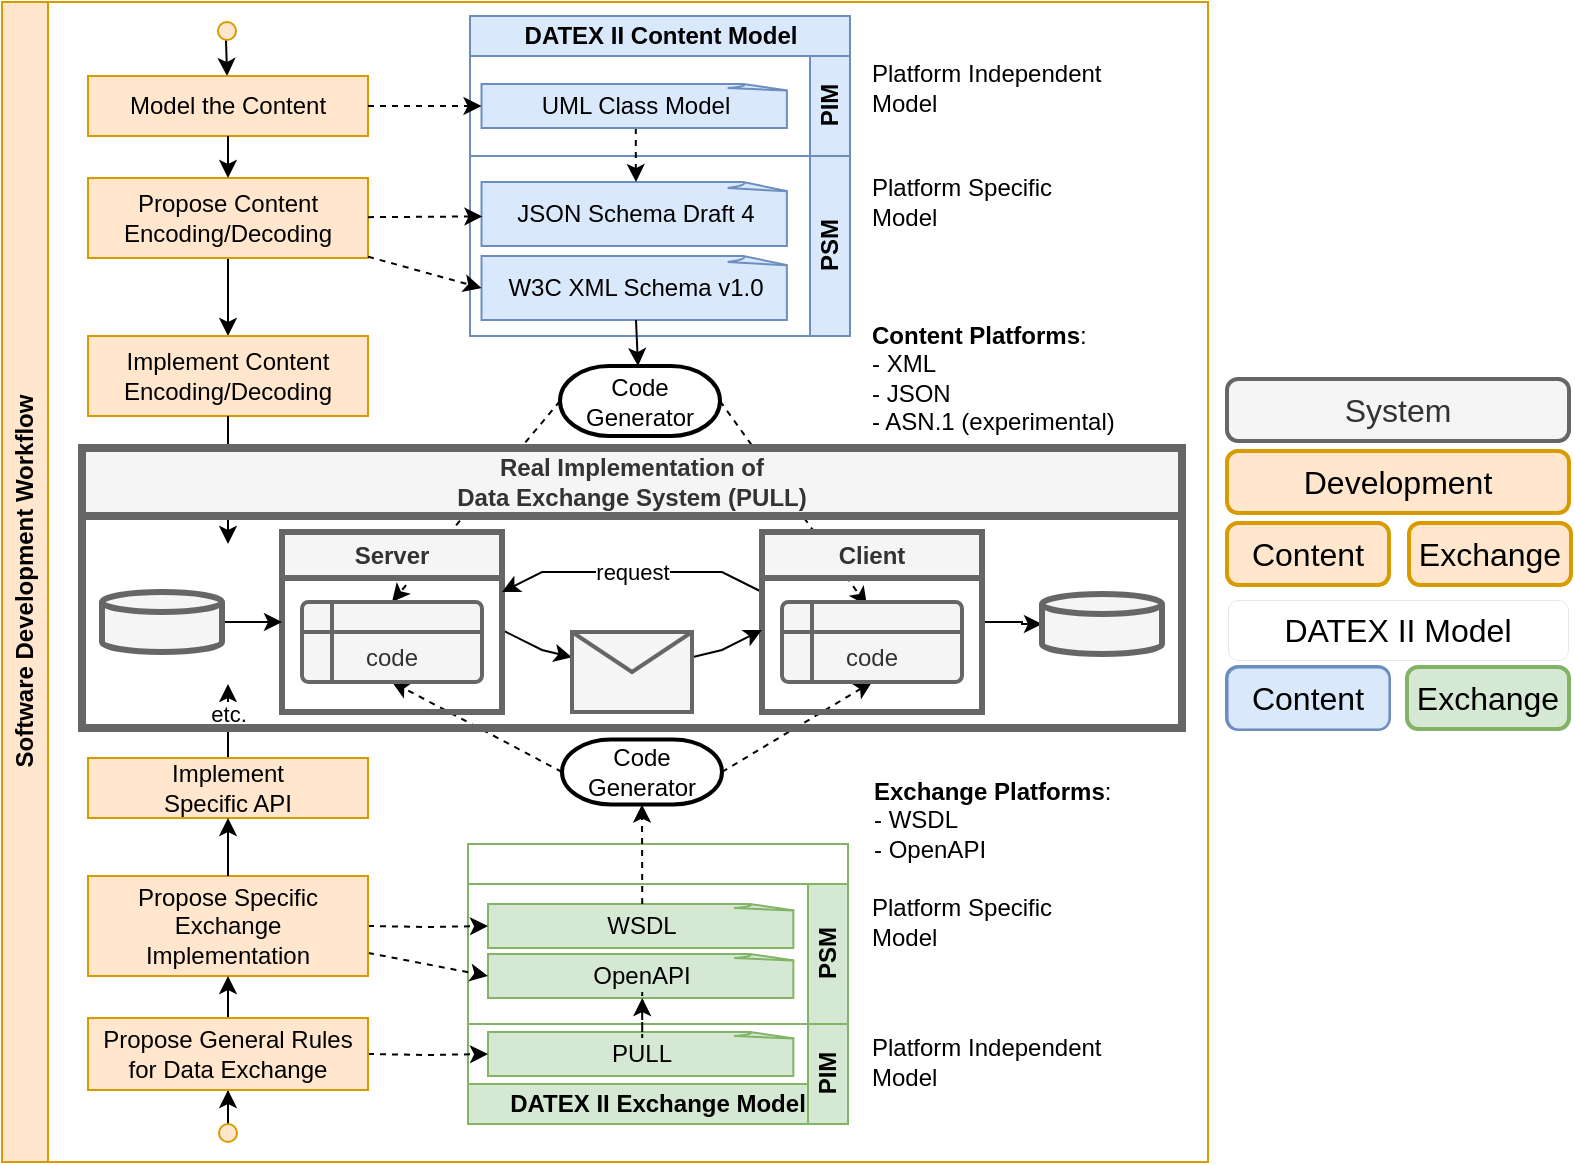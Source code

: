 <mxfile version="22.0.3" type="device">
  <diagram id="C5RBs43oDa-KdzZeNtuy" name="Page-1">
    <mxGraphModel dx="1266" dy="725" grid="1" gridSize="10" guides="1" tooltips="1" connect="1" arrows="1" fold="1" page="1" pageScale="1" pageWidth="1169" pageHeight="827" math="0" shadow="0">
      <root>
        <mxCell id="WIyWlLk6GJQsqaUBKTNV-0" />
        <mxCell id="rauAwiYpqjWbTV3UIn7z-162" value="toggles" parent="WIyWlLk6GJQsqaUBKTNV-0" />
        <UserObject label="Content" link="data:action/json,{&quot;actions&quot;:[{&quot;toggle&quot;:{&quot;cells&quot;:[&quot;layer-development-content-model&quot;]}}]}" id="rauAwiYpqjWbTV3UIn7z-171">
          <mxCell style="html=1;shadow=0;dashed=0;shape=mxgraph.bootstrap.rrect;rSize=5;strokeColor=#d79b00;strokeWidth=3;fillColor=#ffe6cc;whiteSpace=wrap;align=center;verticalAlign=middle;spacingLeft=0;fontStyle=1;fontSize=16;spacing=5;" parent="rauAwiYpqjWbTV3UIn7z-162" vertex="1">
            <mxGeometry x="900" y="361" width="80" height="30" as="geometry" />
          </mxCell>
        </UserObject>
        <UserObject label="Exchange" link="data:action/json,{&quot;actions&quot;:[{&quot;toggle&quot;:{&quot;cells&quot;:[&quot;layer-development-exchange&quot;]}}]}" id="rauAwiYpqjWbTV3UIn7z-172">
          <mxCell style="html=1;shadow=0;dashed=0;shape=mxgraph.bootstrap.rrect;rSize=5;strokeColor=#d79b00;strokeWidth=3;fillColor=#ffe6cc;whiteSpace=wrap;align=center;verticalAlign=middle;spacingLeft=0;fontStyle=1;fontSize=16;spacing=5;" parent="rauAwiYpqjWbTV3UIn7z-162" vertex="1">
            <mxGeometry x="991" y="361" width="80" height="30" as="geometry" />
          </mxCell>
        </UserObject>
        <UserObject label="Content" link="data:action/json,{&quot;actions&quot;:[{&quot;toggle&quot;:{&quot;cells&quot;:[&quot;layer-d2-content-model&quot;]}}]}" id="rauAwiYpqjWbTV3UIn7z-173">
          <mxCell style="html=1;shadow=0;dashed=0;shape=mxgraph.bootstrap.rrect;rSize=5;strokeColor=#6c8ebf;strokeWidth=3;fillColor=#dae8fc;whiteSpace=wrap;align=center;verticalAlign=middle;spacingLeft=0;fontStyle=1;fontSize=16;spacing=5;" parent="rauAwiYpqjWbTV3UIn7z-162" vertex="1">
            <mxGeometry x="900" y="433" width="80" height="30" as="geometry" />
          </mxCell>
        </UserObject>
        <UserObject label="Exchange" link="data:action/json,{&quot;actions&quot;:[{&quot;toggle&quot;:{&quot;cells&quot;:[&quot;layer-d2-exchange-model&quot;]}}]}" id="rauAwiYpqjWbTV3UIn7z-174">
          <mxCell style="html=1;shadow=0;dashed=0;shape=mxgraph.bootstrap.rrect;rSize=5;strokeColor=#82b366;strokeWidth=3;fillColor=#d5e8d4;whiteSpace=wrap;align=center;verticalAlign=middle;spacingLeft=0;fontStyle=1;fontSize=16;spacing=5;" parent="rauAwiYpqjWbTV3UIn7z-162" vertex="1">
            <mxGeometry x="990" y="433" width="80" height="30" as="geometry" />
          </mxCell>
        </UserObject>
        <UserObject label="System" link="data:action/json,{&quot;actions&quot;:[{&quot;toggle&quot;:{&quot;cells&quot;:[&quot;layer-system&quot;]}}]}" id="rauAwiYpqjWbTV3UIn7z-175">
          <mxCell style="html=1;shadow=0;dashed=0;shape=mxgraph.bootstrap.rrect;rSize=5;strokeColor=#666666;strokeWidth=3;fillColor=#f5f5f5;fontColor=#333333;whiteSpace=wrap;align=center;verticalAlign=middle;spacingLeft=0;fontStyle=1;fontSize=16;spacing=5;" parent="rauAwiYpqjWbTV3UIn7z-162" vertex="1">
            <mxGeometry x="900" y="289" width="170" height="30" as="geometry" />
          </mxCell>
        </UserObject>
        <UserObject label="Development" link="data:action/json,{&quot;actions&quot;:[{&quot;toggle&quot;:{&quot;cells&quot;:[&quot;layer-development&quot;]}}]}" id="rauAwiYpqjWbTV3UIn7z-179">
          <mxCell style="html=1;shadow=0;dashed=0;shape=mxgraph.bootstrap.rrect;rSize=5;strokeColor=#d79b00;strokeWidth=3;fillColor=#ffe6cc;whiteSpace=wrap;align=center;verticalAlign=middle;spacingLeft=0;fontStyle=1;fontSize=16;spacing=5;" parent="rauAwiYpqjWbTV3UIn7z-162" vertex="1">
            <mxGeometry x="900" y="325" width="170" height="30" as="geometry" />
          </mxCell>
        </UserObject>
        <UserObject label="DATEX II Model" link="data:action/json,{&quot;actions&quot;:[{&quot;toggle&quot;:{&quot;cells&quot;:[&quot;layer-d2-message-model&quot;]}}]}" id="rauAwiYpqjWbTV3UIn7z-223">
          <mxCell style="html=1;shadow=0;dashed=0;shape=mxgraph.bootstrap.rrect;rSize=5;strokeWidth=0;whiteSpace=wrap;align=center;verticalAlign=middle;spacingLeft=0;fontStyle=0;fontSize=16;spacing=5;" parent="rauAwiYpqjWbTV3UIn7z-162" vertex="1">
            <mxGeometry x="900" y="399" width="170" height="30" as="geometry" />
          </mxCell>
        </UserObject>
        <mxCell id="WIyWlLk6GJQsqaUBKTNV-1" parent="WIyWlLk6GJQsqaUBKTNV-0" />
        <mxCell id="o9iVThBNC2FBeBt6BdoM-118" style="edgeStyle=none;rounded=0;orthogonalLoop=1;jettySize=auto;html=1;exitX=0.5;exitY=1;exitDx=0;exitDy=0;exitPerimeter=0;" parent="WIyWlLk6GJQsqaUBKTNV-1" edge="1">
          <mxGeometry relative="1" as="geometry">
            <mxPoint x="607.0" y="501.25" as="sourcePoint" />
            <mxPoint x="607.0" y="501.25" as="targetPoint" />
          </mxGeometry>
        </mxCell>
        <mxCell id="rauAwiYpqjWbTV3UIn7z-62" style="edgeStyle=orthogonalEdgeStyle;rounded=0;orthogonalLoop=1;jettySize=auto;html=1;exitX=0.5;exitY=1;exitDx=0;exitDy=0;exitPerimeter=0;entryX=0.5;entryY=0;entryDx=0;entryDy=0;entryPerimeter=0;dashed=1;" parent="WIyWlLk6GJQsqaUBKTNV-1" edge="1">
          <mxGeometry relative="1" as="geometry">
            <mxPoint x="602.0" y="282" as="targetPoint" />
          </mxGeometry>
        </mxCell>
        <object label="d2-exchange-model" id="layer-d2-exchange-model">
          <mxCell parent="WIyWlLk6GJQsqaUBKTNV-0" />
        </object>
        <mxCell id="rauAwiYpqjWbTV3UIn7z-155" value="DATEX II Exchange Model" style="swimlane;html=1;childLayout=stackLayout;resizeParent=1;resizeParentMax=0;horizontal=1;startSize=20;horizontalStack=0;whiteSpace=wrap;flipV=1;flipH=0;fillColor=#d5e8d4;strokeColor=#82b366;" parent="layer-d2-exchange-model" vertex="1">
          <mxGeometry x="520" y="521" width="190" height="140" as="geometry">
            <mxRectangle x="-410" y="343" width="190" height="30" as="alternateBounds" />
          </mxGeometry>
        </mxCell>
        <mxCell id="rauAwiYpqjWbTV3UIn7z-156" value="PSM" style="swimlane;html=1;startSize=20;horizontal=0;flipH=1;fillColor=#d5e8d4;strokeColor=#82b366;" parent="rauAwiYpqjWbTV3UIn7z-155" vertex="1">
          <mxGeometry y="20" width="190" height="70" as="geometry" />
        </mxCell>
        <mxCell id="rauAwiYpqjWbTV3UIn7z-157" value="PIM" style="swimlane;html=1;startSize=20;horizontal=0;flipH=1;fillColor=#d5e8d4;strokeColor=#82b366;" parent="rauAwiYpqjWbTV3UIn7z-155" vertex="1">
          <mxGeometry y="90" width="190" height="50" as="geometry" />
        </mxCell>
        <UserObject label="Exchange" link="data:action/json,{&quot;actions&quot;:[{&quot;toggle&quot;:{&quot;cells&quot;:[&quot;layer-d2-exchange-model&quot;]}}]}" id="rauAwiYpqjWbTV3UIn7z-188">
          <mxCell style="html=1;shadow=0;dashed=0;shape=mxgraph.bootstrap.rrect;rSize=5;strokeColor=#82b366;strokeWidth=1;fillColor=#d5e8d4;whiteSpace=wrap;align=center;verticalAlign=middle;spacingLeft=0;fontStyle=0;fontSize=16;spacing=5;" parent="layer-d2-exchange-model" vertex="1">
            <mxGeometry x="990" y="433" width="80" height="30" as="geometry" />
          </mxCell>
        </UserObject>
        <mxCell id="rauAwiYpqjWbTV3UIn7z-224" value="&lt;b&gt;Exchange Platforms&lt;/b&gt;:&lt;br&gt;- WSDL&lt;br&gt;- OpenAPI" style="text;html=1;align=left;verticalAlign=middle;resizable=0;points=[];autosize=1;strokeColor=none;fillColor=none;" parent="layer-d2-exchange-model" vertex="1">
          <mxGeometry x="721" y="479" width="140" height="60" as="geometry" />
        </mxCell>
        <mxCell id="rauAwiYpqjWbTV3UIn7z-225" value="Platform Independent&lt;br&gt;Model" style="text;html=1;align=left;verticalAlign=middle;resizable=0;points=[];autosize=1;strokeColor=none;fillColor=none;" parent="layer-d2-exchange-model" vertex="1">
          <mxGeometry x="720" y="610" width="140" height="40" as="geometry" />
        </mxCell>
        <mxCell id="rauAwiYpqjWbTV3UIn7z-226" value="Platform&amp;nbsp;Specific&lt;br&gt;Model" style="text;html=1;align=left;verticalAlign=middle;resizable=0;points=[];autosize=1;strokeColor=none;fillColor=none;" parent="layer-d2-exchange-model" vertex="1">
          <mxGeometry x="720" y="540" width="110" height="40" as="geometry" />
        </mxCell>
        <object label="d2-content-model" id="layer-d2-content-model">
          <mxCell parent="WIyWlLk6GJQsqaUBKTNV-0" />
        </object>
        <mxCell id="rauAwiYpqjWbTV3UIn7z-125" value="&lt;b&gt;Content Platforms&lt;/b&gt;:&lt;br&gt;- XML&lt;br&gt;- JSON&lt;br&gt;- ASN.1 (experimental)" style="text;html=1;align=left;verticalAlign=middle;resizable=0;points=[];autosize=1;strokeColor=none;fillColor=none;" parent="layer-d2-content-model" vertex="1">
          <mxGeometry x="720" y="253" width="140" height="70" as="geometry" />
        </mxCell>
        <mxCell id="rauAwiYpqjWbTV3UIn7z-126" value="" style="group;flipH=1;fillColor=none;strokeColor=#6c8ebf;" parent="layer-d2-content-model" vertex="1" connectable="0">
          <mxGeometry x="521" y="107" width="190" height="160" as="geometry" />
        </mxCell>
        <mxCell id="rauAwiYpqjWbTV3UIn7z-127" value="DATEX II Content Model" style="swimlane;childLayout=stackLayout;resizeParent=1;resizeParentMax=0;horizontal=1;startSize=20;horizontalStack=0;html=1;fillColor=#dae8fc;strokeColor=#6c8ebf;" parent="rauAwiYpqjWbTV3UIn7z-126" vertex="1">
          <mxGeometry width="190.0" height="70" as="geometry" />
        </mxCell>
        <mxCell id="rauAwiYpqjWbTV3UIn7z-128" value="PSM" style="swimlane;startSize=20;horizontal=0;html=1;flipH=1;fillColor=#dae8fc;strokeColor=#6c8ebf;" parent="rauAwiYpqjWbTV3UIn7z-126" vertex="1">
          <mxGeometry y="70" width="190.0" height="90" as="geometry" />
        </mxCell>
        <mxCell id="rauAwiYpqjWbTV3UIn7z-129" value="PIM" style="swimlane;startSize=20;horizontal=0;html=1;flipH=1;fillColor=#dae8fc;strokeColor=#6c8ebf;" parent="rauAwiYpqjWbTV3UIn7z-126" vertex="1">
          <mxGeometry y="20" width="190.0" height="50" as="geometry">
            <mxRectangle y="20" width="480" height="30" as="alternateBounds" />
          </mxGeometry>
        </mxCell>
        <UserObject label="Content" link="data:action/json,{&quot;actions&quot;:[{&quot;toggle&quot;:{&quot;cells&quot;:[&quot;layer-d2-content-model&quot;]}}]}" id="rauAwiYpqjWbTV3UIn7z-186">
          <mxCell style="html=1;shadow=0;dashed=0;shape=mxgraph.bootstrap.rrect;rSize=5;strokeColor=#6c8ebf;strokeWidth=0;fillColor=#dae8fc;whiteSpace=wrap;align=center;verticalAlign=middle;spacingLeft=0;fontStyle=0;fontSize=16;spacing=5;" parent="layer-d2-content-model" vertex="1">
            <mxGeometry x="900" y="433" width="80" height="30" as="geometry" />
          </mxCell>
        </UserObject>
        <mxCell id="rauAwiYpqjWbTV3UIn7z-227" value="Platform&amp;nbsp;Specific&lt;br&gt;Model" style="text;html=1;align=left;verticalAlign=middle;resizable=0;points=[];autosize=1;strokeColor=none;fillColor=none;" parent="layer-d2-content-model" vertex="1">
          <mxGeometry x="720" y="180" width="110" height="40" as="geometry" />
        </mxCell>
        <mxCell id="rauAwiYpqjWbTV3UIn7z-228" value="Platform Independent&lt;br&gt;Model" style="text;html=1;align=left;verticalAlign=middle;resizable=0;points=[];autosize=1;strokeColor=none;fillColor=none;" parent="layer-d2-content-model" vertex="1">
          <mxGeometry x="720" y="123" width="140" height="40" as="geometry" />
        </mxCell>
        <object label="development-exchange" id="layer-development-exchange">
          <mxCell parent="WIyWlLk6GJQsqaUBKTNV-0" />
        </object>
        <mxCell id="rauAwiYpqjWbTV3UIn7z-132" style="edgeStyle=none;rounded=0;orthogonalLoop=1;jettySize=auto;html=1;entryX=0.5;entryY=1;entryDx=0;entryDy=0;exitX=0;exitY=0.5;exitDx=0;exitDy=0;exitPerimeter=0;dashed=1;" parent="layer-development-exchange" source="rauAwiYpqjWbTV3UIn7z-133" edge="1">
          <mxGeometry relative="1" as="geometry">
            <Array as="points" />
            <mxPoint x="482" y="440" as="targetPoint" />
          </mxGeometry>
        </mxCell>
        <mxCell id="rauAwiYpqjWbTV3UIn7z-133" value="Code&lt;br&gt;Generator" style="strokeWidth=2;html=1;shape=mxgraph.flowchart.terminator;whiteSpace=wrap;" parent="layer-development-exchange" vertex="1">
          <mxGeometry x="567" y="468.75" width="80" height="32.5" as="geometry" />
        </mxCell>
        <mxCell id="rauAwiYpqjWbTV3UIn7z-134" style="edgeStyle=none;rounded=0;orthogonalLoop=1;jettySize=auto;html=1;entryX=0.5;entryY=1;entryDx=0;entryDy=0;exitX=1;exitY=0.5;exitDx=0;exitDy=0;exitPerimeter=0;dashed=1;" parent="layer-development-exchange" source="rauAwiYpqjWbTV3UIn7z-133" edge="1">
          <mxGeometry relative="1" as="geometry">
            <Array as="points" />
            <mxPoint x="722" y="440" as="targetPoint" />
          </mxGeometry>
        </mxCell>
        <mxCell id="rauAwiYpqjWbTV3UIn7z-135" value="WSDL" style="whiteSpace=wrap;html=1;shape=mxgraph.basic.document;fillColor=#d5e8d4;strokeColor=#82b366;" parent="layer-development-exchange" vertex="1">
          <mxGeometry x="530" y="551" width="154.24" height="22" as="geometry" />
        </mxCell>
        <mxCell id="rauAwiYpqjWbTV3UIn7z-136" value="OpenAPI" style="whiteSpace=wrap;html=1;shape=mxgraph.basic.document;fillColor=#d5e8d4;strokeColor=#82b366;" parent="layer-development-exchange" vertex="1">
          <mxGeometry x="530" y="576" width="154.24" height="22" as="geometry" />
        </mxCell>
        <mxCell id="rauAwiYpqjWbTV3UIn7z-137" value="" style="edgeStyle=orthogonalEdgeStyle;rounded=0;orthogonalLoop=1;jettySize=auto;html=1;entryX=0;entryY=0.5;entryDx=0;entryDy=0;entryPerimeter=0;dashed=1;" parent="layer-development-exchange" target="rauAwiYpqjWbTV3UIn7z-135" edge="1">
          <mxGeometry relative="1" as="geometry">
            <mxPoint x="470" y="562" as="sourcePoint" />
          </mxGeometry>
        </mxCell>
        <mxCell id="rauAwiYpqjWbTV3UIn7z-138" style="rounded=0;orthogonalLoop=1;jettySize=auto;html=1;entryX=0;entryY=0.5;entryDx=0;entryDy=0;entryPerimeter=0;dashed=1;" parent="layer-development-exchange" target="rauAwiYpqjWbTV3UIn7z-136" edge="1">
          <mxGeometry relative="1" as="geometry">
            <mxPoint x="470" y="575.462" as="sourcePoint" />
          </mxGeometry>
        </mxCell>
        <mxCell id="rauAwiYpqjWbTV3UIn7z-139" value="" style="edgeStyle=orthogonalEdgeStyle;rounded=0;orthogonalLoop=1;jettySize=auto;html=1;" parent="layer-development-exchange" edge="1">
          <mxGeometry relative="1" as="geometry">
            <mxPoint x="400.0" y="478" as="sourcePoint" />
            <mxPoint x="400" y="441" as="targetPoint" />
          </mxGeometry>
        </mxCell>
        <mxCell id="rauAwiYpqjWbTV3UIn7z-140" value="etc." style="edgeLabel;html=1;align=center;verticalAlign=middle;resizable=0;points=[];" parent="rauAwiYpqjWbTV3UIn7z-139" vertex="1" connectable="0">
          <mxGeometry x="-0.332" relative="1" as="geometry">
            <mxPoint y="-10" as="offset" />
          </mxGeometry>
        </mxCell>
        <mxCell id="rauAwiYpqjWbTV3UIn7z-141" value="PULL" style="whiteSpace=wrap;html=1;shape=mxgraph.basic.document;fillColor=#d5e8d4;strokeColor=#82b366;" parent="layer-development-exchange" vertex="1">
          <mxGeometry x="530" y="615" width="154.24" height="22" as="geometry" />
        </mxCell>
        <mxCell id="rauAwiYpqjWbTV3UIn7z-142" style="rounded=0;orthogonalLoop=1;jettySize=auto;html=1;exitX=0.5;exitY=0;exitDx=0;exitDy=0;exitPerimeter=0;entryX=0.5;entryY=1;entryDx=0;entryDy=0;entryPerimeter=0;dashed=1;" parent="layer-development-exchange" source="rauAwiYpqjWbTV3UIn7z-135" target="rauAwiYpqjWbTV3UIn7z-133" edge="1">
          <mxGeometry relative="1" as="geometry" />
        </mxCell>
        <mxCell id="rauAwiYpqjWbTV3UIn7z-143" value="" style="edgeStyle=orthogonalEdgeStyle;rounded=0;orthogonalLoop=1;jettySize=auto;html=1;dashed=1;" parent="layer-development-exchange" target="rauAwiYpqjWbTV3UIn7z-141" edge="1">
          <mxGeometry relative="1" as="geometry">
            <mxPoint x="470" y="626" as="sourcePoint" />
          </mxGeometry>
        </mxCell>
        <mxCell id="rauAwiYpqjWbTV3UIn7z-144" style="edgeStyle=orthogonalEdgeStyle;rounded=0;orthogonalLoop=1;jettySize=auto;html=1;entryX=0.5;entryY=1;entryDx=0;entryDy=0;entryPerimeter=0;dashed=1;" parent="layer-development-exchange" source="rauAwiYpqjWbTV3UIn7z-141" target="rauAwiYpqjWbTV3UIn7z-136" edge="1">
          <mxGeometry relative="1" as="geometry" />
        </mxCell>
        <mxCell id="rauAwiYpqjWbTV3UIn7z-145" value="" style="edgeStyle=orthogonalEdgeStyle;rounded=0;orthogonalLoop=1;jettySize=auto;html=1;" parent="layer-development-exchange" source="rauAwiYpqjWbTV3UIn7z-146" target="rauAwiYpqjWbTV3UIn7z-151" edge="1">
          <mxGeometry relative="1" as="geometry" />
        </mxCell>
        <mxCell id="rauAwiYpqjWbTV3UIn7z-146" value="" style="ellipse;whiteSpace=wrap;html=1;aspect=fixed;fillColor=#ffe6cc;strokeColor=#d79b00;" parent="layer-development-exchange" vertex="1">
          <mxGeometry x="395.5" y="661" width="9" height="9" as="geometry" />
        </mxCell>
        <mxCell id="rauAwiYpqjWbTV3UIn7z-147" value="Implement&lt;br&gt;Specific API" style="rounded=0;whiteSpace=wrap;html=1;fillColor=#ffe6cc;strokeColor=#d79b00;" parent="layer-development-exchange" vertex="1">
          <mxGeometry x="330" y="478" width="140" height="30" as="geometry" />
        </mxCell>
        <mxCell id="rauAwiYpqjWbTV3UIn7z-148" value="Propose Specific Exchange Implementation" style="rounded=0;whiteSpace=wrap;html=1;fillColor=#ffe6cc;strokeColor=#d79b00;" parent="layer-development-exchange" vertex="1">
          <mxGeometry x="330" y="537" width="140" height="50" as="geometry" />
        </mxCell>
        <mxCell id="rauAwiYpqjWbTV3UIn7z-149" style="edgeStyle=none;rounded=0;orthogonalLoop=1;jettySize=auto;html=1;exitX=0.5;exitY=0;exitDx=0;exitDy=0;entryX=0.5;entryY=1;entryDx=0;entryDy=0;" parent="layer-development-exchange" source="rauAwiYpqjWbTV3UIn7z-148" target="rauAwiYpqjWbTV3UIn7z-147" edge="1">
          <mxGeometry relative="1" as="geometry" />
        </mxCell>
        <mxCell id="rauAwiYpqjWbTV3UIn7z-150" value="" style="edgeStyle=none;rounded=0;orthogonalLoop=1;jettySize=auto;html=1;" parent="layer-development-exchange" source="rauAwiYpqjWbTV3UIn7z-151" target="rauAwiYpqjWbTV3UIn7z-148" edge="1">
          <mxGeometry relative="1" as="geometry" />
        </mxCell>
        <mxCell id="rauAwiYpqjWbTV3UIn7z-151" value="Propose General Rules&lt;br&gt;for Data Exchange" style="rounded=0;whiteSpace=wrap;html=1;fillColor=#ffe6cc;strokeColor=#d79b00;" parent="layer-development-exchange" vertex="1">
          <mxGeometry x="330" y="608" width="140" height="36" as="geometry" />
        </mxCell>
        <UserObject label="Exchange" link="data:action/json,{&quot;actions&quot;:[{&quot;toggle&quot;:{&quot;cells&quot;:[&quot;layer-development-exchange&quot;]}}]}" id="rauAwiYpqjWbTV3UIn7z-184">
          <mxCell style="html=1;shadow=0;dashed=0;shape=mxgraph.bootstrap.rrect;rSize=5;strokeColor=#d79b00;strokeWidth=1;fillColor=#ffe6cc;whiteSpace=wrap;align=center;verticalAlign=middle;spacingLeft=0;fontStyle=0;fontSize=16;spacing=5;" parent="layer-development-exchange" vertex="1">
            <mxGeometry x="991" y="361" width="80" height="30" as="geometry" />
          </mxCell>
        </UserObject>
        <object label="development-content-model" id="layer-development-content-model">
          <mxCell parent="WIyWlLk6GJQsqaUBKTNV-0" />
        </object>
        <mxCell id="rauAwiYpqjWbTV3UIn7z-106" style="edgeStyle=none;rounded=0;orthogonalLoop=1;jettySize=auto;html=1;dashed=1;entryX=0.472;entryY=0.042;entryDx=0;entryDy=0;entryPerimeter=0;exitX=1;exitY=0.5;exitDx=0;exitDy=0;exitPerimeter=0;" parent="layer-development-content-model" source="rauAwiYpqjWbTV3UIn7z-108" edge="1">
          <mxGeometry relative="1" as="geometry">
            <Array as="points" />
            <mxPoint x="719.48" y="401.68" as="targetPoint" />
          </mxGeometry>
        </mxCell>
        <mxCell id="rauAwiYpqjWbTV3UIn7z-107" style="edgeStyle=none;rounded=0;orthogonalLoop=1;jettySize=auto;html=1;dashed=1;entryX=0.5;entryY=0;entryDx=0;entryDy=0;exitX=0;exitY=0.5;exitDx=0;exitDy=0;exitPerimeter=0;" parent="layer-development-content-model" source="rauAwiYpqjWbTV3UIn7z-108" edge="1">
          <mxGeometry relative="1" as="geometry">
            <Array as="points" />
            <mxPoint x="482" y="400.0" as="targetPoint" />
          </mxGeometry>
        </mxCell>
        <mxCell id="rauAwiYpqjWbTV3UIn7z-108" value="Code&lt;br&gt;Generator" style="strokeWidth=2;html=1;shape=mxgraph.flowchart.terminator;whiteSpace=wrap;" parent="layer-development-content-model" vertex="1">
          <mxGeometry x="566" y="282" width="80" height="35" as="geometry" />
        </mxCell>
        <mxCell id="rauAwiYpqjWbTV3UIn7z-109" value="JSON Schema Draft 4" style="whiteSpace=wrap;html=1;shape=mxgraph.basic.document;fillColor=#dae8fc;strokeColor=#6c8ebf;" parent="layer-development-content-model" vertex="1">
          <mxGeometry x="526.76" y="190" width="154.24" height="32" as="geometry" />
        </mxCell>
        <mxCell id="rauAwiYpqjWbTV3UIn7z-110" value="W3C XML Schema v1.0" style="whiteSpace=wrap;html=1;shape=mxgraph.basic.document;fillColor=#dae8fc;strokeColor=#6c8ebf;" parent="layer-development-content-model" vertex="1">
          <mxGeometry x="526.76" y="227" width="154.24" height="32" as="geometry" />
        </mxCell>
        <mxCell id="rauAwiYpqjWbTV3UIn7z-111" value="" style="edgeStyle=orthogonalEdgeStyle;rounded=0;orthogonalLoop=1;jettySize=auto;html=1;dashed=1;" parent="layer-development-content-model" source="rauAwiYpqjWbTV3UIn7z-112" edge="1">
          <mxGeometry relative="1" as="geometry">
            <mxPoint x="604" y="190" as="targetPoint" />
          </mxGeometry>
        </mxCell>
        <mxCell id="rauAwiYpqjWbTV3UIn7z-112" value="UML Class Model" style="whiteSpace=wrap;html=1;shape=mxgraph.basic.document;fillColor=#dae8fc;strokeColor=#6c8ebf;" parent="layer-development-content-model" vertex="1">
          <mxGeometry x="526.76" y="141" width="154.24" height="22" as="geometry" />
        </mxCell>
        <mxCell id="rauAwiYpqjWbTV3UIn7z-113" style="edgeStyle=none;rounded=0;orthogonalLoop=1;jettySize=auto;html=1;" parent="layer-development-content-model" target="rauAwiYpqjWbTV3UIn7z-114" edge="1">
          <mxGeometry relative="1" as="geometry">
            <mxPoint x="399" y="119" as="sourcePoint" />
          </mxGeometry>
        </mxCell>
        <mxCell id="rauAwiYpqjWbTV3UIn7z-114" value="Model the Content" style="rounded=0;whiteSpace=wrap;html=1;fillColor=#ffe6cc;strokeColor=#d79b00;" parent="layer-development-content-model" vertex="1">
          <mxGeometry x="330" y="137" width="140" height="30" as="geometry" />
        </mxCell>
        <mxCell id="rauAwiYpqjWbTV3UIn7z-115" value="" style="edgeStyle=orthogonalEdgeStyle;rounded=0;orthogonalLoop=1;jettySize=auto;html=1;" parent="layer-development-content-model" source="rauAwiYpqjWbTV3UIn7z-116" target="rauAwiYpqjWbTV3UIn7z-119" edge="1">
          <mxGeometry relative="1" as="geometry" />
        </mxCell>
        <mxCell id="rauAwiYpqjWbTV3UIn7z-116" value="Propose Content Encoding/Decoding" style="rounded=0;whiteSpace=wrap;html=1;fillColor=#ffe6cc;strokeColor=#d79b00;" parent="layer-development-content-model" vertex="1">
          <mxGeometry x="330" y="188" width="140" height="40" as="geometry" />
        </mxCell>
        <mxCell id="rauAwiYpqjWbTV3UIn7z-117" style="edgeStyle=orthogonalEdgeStyle;rounded=0;orthogonalLoop=1;jettySize=auto;html=1;exitX=0.5;exitY=1;exitDx=0;exitDy=0;" parent="layer-development-content-model" source="rauAwiYpqjWbTV3UIn7z-116" target="rauAwiYpqjWbTV3UIn7z-116" edge="1">
          <mxGeometry relative="1" as="geometry" />
        </mxCell>
        <mxCell id="rauAwiYpqjWbTV3UIn7z-118" style="edgeStyle=none;rounded=0;orthogonalLoop=1;jettySize=auto;html=1;entryX=0.5;entryY=0;entryDx=0;entryDy=0;" parent="layer-development-content-model" source="rauAwiYpqjWbTV3UIn7z-114" target="rauAwiYpqjWbTV3UIn7z-116" edge="1">
          <mxGeometry relative="1" as="geometry" />
        </mxCell>
        <mxCell id="rauAwiYpqjWbTV3UIn7z-119" value="Implement Content&lt;br&gt;Encoding/Decoding" style="rounded=0;whiteSpace=wrap;html=1;fillColor=#ffe6cc;strokeColor=#d79b00;" parent="layer-development-content-model" vertex="1">
          <mxGeometry x="330" y="267" width="140" height="40" as="geometry" />
        </mxCell>
        <mxCell id="rauAwiYpqjWbTV3UIn7z-120" style="edgeStyle=none;rounded=0;orthogonalLoop=1;jettySize=auto;html=1;entryX=0.003;entryY=0.538;entryDx=0;entryDy=0;entryPerimeter=0;dashed=1;" parent="layer-development-content-model" edge="1">
          <mxGeometry relative="1" as="geometry">
            <mxPoint x="470" y="207.569" as="sourcePoint" />
            <mxPoint x="527.223" y="207.216" as="targetPoint" />
          </mxGeometry>
        </mxCell>
        <mxCell id="rauAwiYpqjWbTV3UIn7z-121" value="" style="rounded=0;orthogonalLoop=1;jettySize=auto;html=1;entryX=0;entryY=0.5;entryDx=0;entryDy=0;entryPerimeter=0;dashed=1;" parent="layer-development-content-model" edge="1">
          <mxGeometry relative="1" as="geometry">
            <mxPoint x="470" y="227.328" as="sourcePoint" />
            <mxPoint x="526.76" y="243" as="targetPoint" />
          </mxGeometry>
        </mxCell>
        <mxCell id="rauAwiYpqjWbTV3UIn7z-122" value="" style="edgeStyle=orthogonalEdgeStyle;rounded=0;orthogonalLoop=1;jettySize=auto;html=1;dashed=1;" parent="layer-development-content-model" edge="1">
          <mxGeometry relative="1" as="geometry">
            <mxPoint x="470" y="152" as="sourcePoint" />
            <mxPoint x="526.76" y="152" as="targetPoint" />
          </mxGeometry>
        </mxCell>
        <mxCell id="rauAwiYpqjWbTV3UIn7z-123" value="etc." style="edgeStyle=none;rounded=0;orthogonalLoop=1;jettySize=auto;html=1;exitX=0.5;exitY=1;exitDx=0;exitDy=0;" parent="layer-development-content-model" edge="1">
          <mxGeometry x="0.062" relative="1" as="geometry">
            <mxPoint x="400" y="307" as="sourcePoint" />
            <mxPoint x="400" y="371" as="targetPoint" />
            <mxPoint as="offset" />
          </mxGeometry>
        </mxCell>
        <mxCell id="rauAwiYpqjWbTV3UIn7z-124" value="" style="ellipse;whiteSpace=wrap;html=1;aspect=fixed;fillColor=#ffe6cc;strokeColor=#d79b00;" parent="layer-development-content-model" vertex="1">
          <mxGeometry x="395" y="110" width="9" height="9" as="geometry" />
        </mxCell>
        <mxCell id="rauAwiYpqjWbTV3UIn7z-161" value="" style="rounded=0;orthogonalLoop=1;jettySize=auto;html=1;" parent="layer-development-content-model" edge="1">
          <mxGeometry relative="1" as="geometry">
            <mxPoint x="604" y="259" as="sourcePoint" />
            <mxPoint x="605" y="282" as="targetPoint" />
          </mxGeometry>
        </mxCell>
        <UserObject label="Content" link="data:action/json,{&quot;actions&quot;:[{&quot;toggle&quot;:{&quot;cells&quot;:[&quot;layer-development-content-model&quot;]}}]}" id="rauAwiYpqjWbTV3UIn7z-182">
          <mxCell style="html=1;shadow=0;dashed=0;shape=mxgraph.bootstrap.rrect;rSize=5;strokeColor=#d79b00;strokeWidth=1;fillColor=#ffe6cc;whiteSpace=wrap;align=center;verticalAlign=middle;spacingLeft=0;fontStyle=0;fontSize=16;spacing=5;" parent="layer-development-content-model" vertex="1">
            <mxGeometry x="900" y="361" width="80" height="30" as="geometry" />
          </mxCell>
        </UserObject>
        <object label="development" id="layer-development">
          <mxCell parent="WIyWlLk6GJQsqaUBKTNV-0" />
        </object>
        <mxCell id="rauAwiYpqjWbTV3UIn7z-88" value="Software Development Workflow" style="swimlane;horizontal=0;whiteSpace=wrap;html=1;fillColor=#ffe6cc;strokeColor=#d79b00;" parent="layer-development" vertex="1">
          <mxGeometry x="287" y="100" width="603" height="580" as="geometry" />
        </mxCell>
        <mxCell id="rauAwiYpqjWbTV3UIn7z-98" style="edgeStyle=none;rounded=0;orthogonalLoop=1;jettySize=auto;html=1;exitX=0.5;exitY=1;exitDx=0;exitDy=0;" parent="rauAwiYpqjWbTV3UIn7z-88" edge="1">
          <mxGeometry relative="1" as="geometry">
            <mxPoint x="100.0" y="261" as="sourcePoint" />
            <mxPoint x="100.0" y="261" as="targetPoint" />
          </mxGeometry>
        </mxCell>
        <mxCell id="rauAwiYpqjWbTV3UIn7z-101" style="edgeStyle=orthogonalEdgeStyle;rounded=0;orthogonalLoop=1;jettySize=auto;html=1;exitX=0.5;exitY=1;exitDx=0;exitDy=0;" parent="rauAwiYpqjWbTV3UIn7z-88" edge="1">
          <mxGeometry relative="1" as="geometry">
            <mxPoint x="113" y="487" as="sourcePoint" />
            <mxPoint x="113" y="487" as="targetPoint" />
          </mxGeometry>
        </mxCell>
        <UserObject label="Development" link="data:action/json,{&quot;actions&quot;:[{&quot;toggle&quot;:{&quot;cells&quot;:[&quot;layer-development&quot;]}}]}" id="rauAwiYpqjWbTV3UIn7z-180">
          <mxCell style="html=1;shadow=0;dashed=0;shape=mxgraph.bootstrap.rrect;rSize=5;strokeColor=#d79b00;strokeWidth=1;fillColor=#ffe6cc;whiteSpace=wrap;align=center;verticalAlign=middle;spacingLeft=0;fontStyle=0;fontSize=16;spacing=5;" parent="layer-development" vertex="1">
            <mxGeometry x="900" y="325" width="170" height="30" as="geometry" />
          </mxCell>
        </UserObject>
        <object label="system" id="layer-system">
          <mxCell parent="WIyWlLk6GJQsqaUBKTNV-0" />
        </object>
        <UserObject label="System" link="data:action/json,{&quot;actions&quot;:[{&quot;toggle&quot;:{&quot;cells&quot;:[&quot;layer-system&quot;]}}]}" id="rauAwiYpqjWbTV3UIn7z-177">
          <mxCell style="html=1;shadow=0;dashed=0;shape=mxgraph.bootstrap.rrect;rSize=5;strokeColor=#666666;strokeWidth=1;fillColor=#f5f5f5;fontColor=#333333;whiteSpace=wrap;align=center;verticalAlign=middle;spacingLeft=0;fontStyle=0;fontSize=16;spacing=5;" parent="layer-system" vertex="1">
            <mxGeometry x="900" y="289" width="170" height="30" as="geometry" />
          </mxCell>
        </UserObject>
        <mxCell id="rauAwiYpqjWbTV3UIn7z-75" value="Real Implementation of&lt;br&gt;Data Exchange System (PULL)" style="swimlane;whiteSpace=wrap;html=1;fillColor=#f5f5f5;strokeColor=#666666;swimlaneFillColor=none;strokeWidth=4;glass=0;fontColor=#333333;startSize=34;" parent="layer-system" vertex="1">
          <mxGeometry x="327" y="323" width="550" height="140" as="geometry" />
        </mxCell>
        <mxCell id="rauAwiYpqjWbTV3UIn7z-76" value="" style="edgeStyle=none;rounded=0;orthogonalLoop=1;jettySize=auto;html=1;" parent="rauAwiYpqjWbTV3UIn7z-75" target="rauAwiYpqjWbTV3UIn7z-87" edge="1">
          <mxGeometry relative="1" as="geometry">
            <mxPoint x="210" y="91" as="sourcePoint" />
            <Array as="points">
              <mxPoint x="230" y="101" />
            </Array>
          </mxGeometry>
        </mxCell>
        <mxCell id="rauAwiYpqjWbTV3UIn7z-77" value="Server" style="swimlane;whiteSpace=wrap;html=1;fillColor=#f5f5f5;strokeColor=#666666;shadow=0;noLabel=0;labelBackgroundColor=none;labelBorderColor=none;strokeWidth=3;fontColor=#333333;" parent="rauAwiYpqjWbTV3UIn7z-75" vertex="1">
          <mxGeometry x="100" y="42" width="110" height="90" as="geometry" />
        </mxCell>
        <mxCell id="rauAwiYpqjWbTV3UIn7z-78" value="&lt;br&gt;code" style="shape=internalStorage;whiteSpace=wrap;html=1;dx=15;dy=15;rounded=1;arcSize=8;strokeWidth=2;fillColor=#f5f5f5;strokeColor=#666666;fontColor=#333333;" parent="rauAwiYpqjWbTV3UIn7z-77" vertex="1">
          <mxGeometry x="10" y="35" width="90" height="40" as="geometry" />
        </mxCell>
        <mxCell id="rauAwiYpqjWbTV3UIn7z-79" value="request" style="edgeStyle=none;rounded=0;orthogonalLoop=1;jettySize=auto;html=1;" parent="rauAwiYpqjWbTV3UIn7z-75" edge="1">
          <mxGeometry relative="1" as="geometry">
            <mxPoint x="340" y="72" as="sourcePoint" />
            <mxPoint x="210" y="72" as="targetPoint" />
            <Array as="points">
              <mxPoint x="320" y="62" />
              <mxPoint x="230" y="62" />
            </Array>
          </mxGeometry>
        </mxCell>
        <mxCell id="rauAwiYpqjWbTV3UIn7z-80" value="" style="edgeStyle=orthogonalEdgeStyle;rounded=0;orthogonalLoop=1;jettySize=auto;html=1;" parent="rauAwiYpqjWbTV3UIn7z-75" source="rauAwiYpqjWbTV3UIn7z-81" target="rauAwiYpqjWbTV3UIn7z-85" edge="1">
          <mxGeometry relative="1" as="geometry" />
        </mxCell>
        <mxCell id="rauAwiYpqjWbTV3UIn7z-81" value="Client" style="swimlane;whiteSpace=wrap;html=1;fillColor=#f5f5f5;strokeColor=#666666;shadow=0;noLabel=0;labelBackgroundColor=none;labelBorderColor=none;strokeWidth=3;fontColor=#333333;" parent="rauAwiYpqjWbTV3UIn7z-75" vertex="1">
          <mxGeometry x="340" y="42" width="110" height="90" as="geometry" />
        </mxCell>
        <mxCell id="rauAwiYpqjWbTV3UIn7z-82" value="&lt;br&gt;code" style="shape=internalStorage;whiteSpace=wrap;html=1;dx=15;dy=15;rounded=1;arcSize=8;strokeWidth=2;fillColor=#f5f5f5;strokeColor=#666666;fontColor=#333333;" parent="rauAwiYpqjWbTV3UIn7z-81" vertex="1">
          <mxGeometry x="10" y="35" width="90" height="40" as="geometry" />
        </mxCell>
        <mxCell id="rauAwiYpqjWbTV3UIn7z-83" style="edgeStyle=none;rounded=0;orthogonalLoop=1;jettySize=auto;html=1;" parent="rauAwiYpqjWbTV3UIn7z-75" source="rauAwiYpqjWbTV3UIn7z-84" target="rauAwiYpqjWbTV3UIn7z-77" edge="1">
          <mxGeometry relative="1" as="geometry" />
        </mxCell>
        <mxCell id="rauAwiYpqjWbTV3UIn7z-84" value="" style="strokeWidth=3;html=1;shape=mxgraph.flowchart.database;whiteSpace=wrap;fillColor=#f5f5f5;strokeColor=#666666;shadow=0;noLabel=0;labelBackgroundColor=none;labelBorderColor=none;fontColor=#333333;" parent="rauAwiYpqjWbTV3UIn7z-75" vertex="1">
          <mxGeometry x="10" y="72" width="60" height="30" as="geometry" />
        </mxCell>
        <mxCell id="rauAwiYpqjWbTV3UIn7z-85" value="" style="strokeWidth=3;html=1;shape=mxgraph.flowchart.database;whiteSpace=wrap;fillColor=#f5f5f5;strokeColor=#666666;shadow=0;noLabel=0;labelBackgroundColor=none;labelBorderColor=none;fontColor=#333333;" parent="rauAwiYpqjWbTV3UIn7z-75" vertex="1">
          <mxGeometry x="480" y="73" width="60" height="30" as="geometry" />
        </mxCell>
        <mxCell id="rauAwiYpqjWbTV3UIn7z-86" value="" style="edgeStyle=none;rounded=0;orthogonalLoop=1;jettySize=auto;html=1;" parent="rauAwiYpqjWbTV3UIn7z-75" source="rauAwiYpqjWbTV3UIn7z-87" edge="1">
          <mxGeometry relative="1" as="geometry">
            <mxPoint x="340" y="91" as="targetPoint" />
            <Array as="points">
              <mxPoint x="320" y="101" />
            </Array>
          </mxGeometry>
        </mxCell>
        <mxCell id="rauAwiYpqjWbTV3UIn7z-87" value="" style="shape=message;html=1;html=1;outlineConnect=0;labelPosition=center;verticalLabelPosition=bottom;align=center;verticalAlign=top;strokeWidth=2;fillColor=#f5f5f5;strokeColor=#666666;fontColor=#333333;" parent="rauAwiYpqjWbTV3UIn7z-75" vertex="1">
          <mxGeometry x="245" y="92" width="60" height="40" as="geometry" />
        </mxCell>
      </root>
    </mxGraphModel>
  </diagram>
</mxfile>
